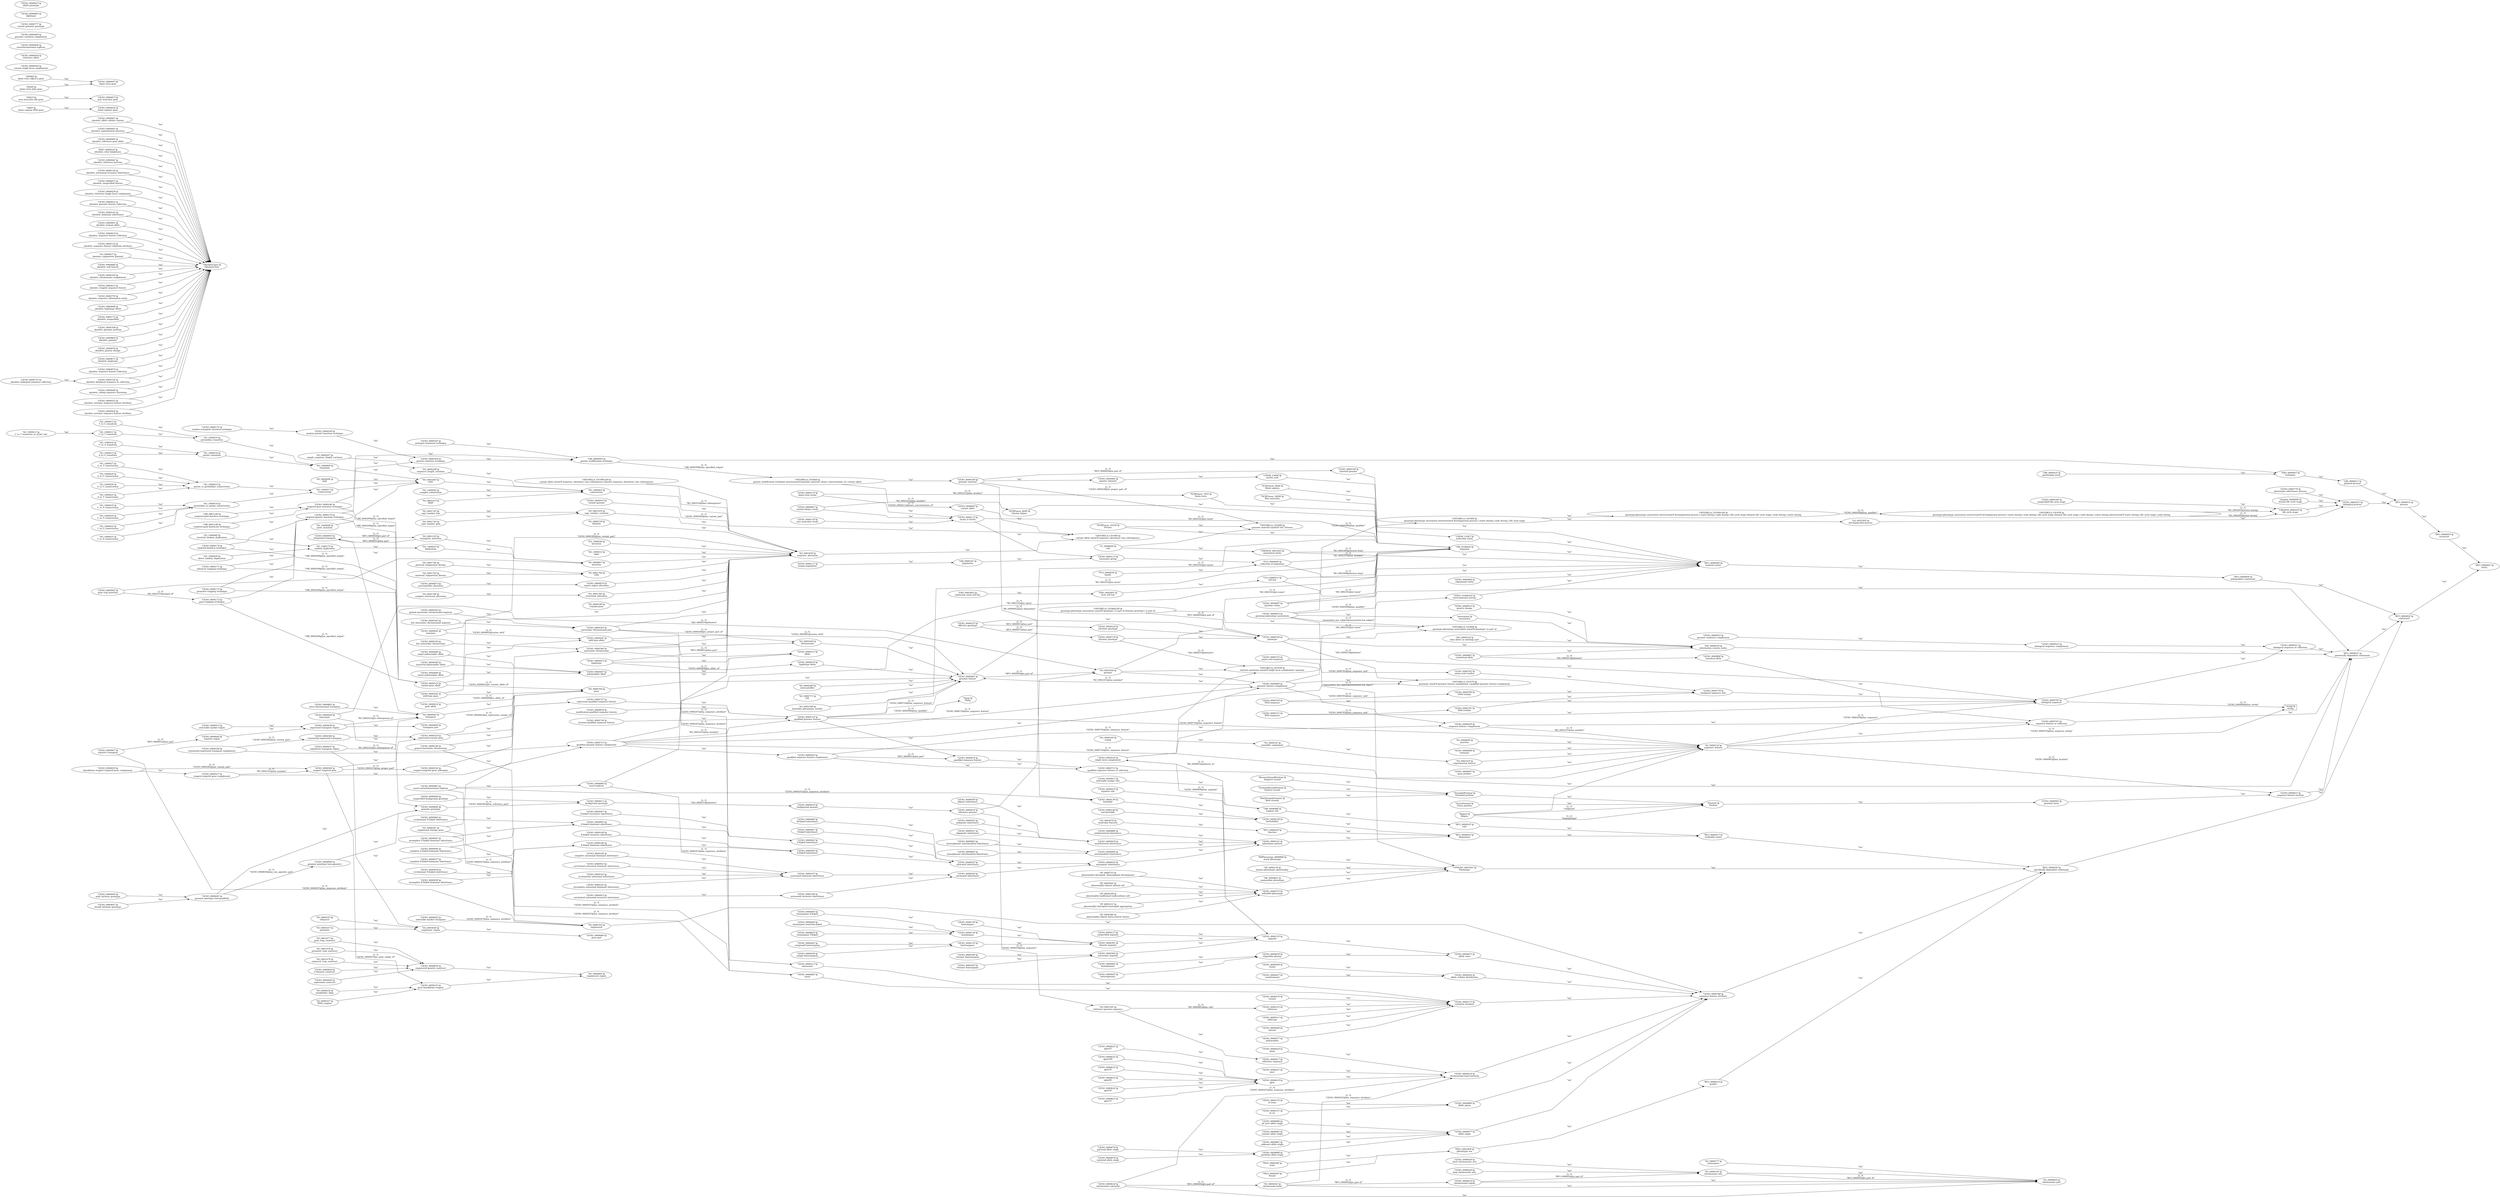 digraph G {
  splines=polyline;
  rankdir=LR;
  "SO_0001059" [ label="\"SO_0001059\"@
sequence_alteration" shape="ellipse" ];
  "OBI_0001148" [ label="\"OBI_0001148\"@
targeted gene knock-out technique" shape="ellipse" ];
  "OBI_0001149" [ label="\"OBI_0001149\"@
targeted gene knock-in technique" shape="ellipse" ];
  "GENO_0000901" [ label="\"GENO_0000901\"@
obsolete_allele cellular context" shape="ellipse" ];
  "GENO_0000902" [ label="\"GENO_0000902\"@
genomic locus" shape="ellipse" ];
  "GENO_0000904" [ label="\"GENO_0000904\"@
organismal entity" shape="ellipse" ];
  "NCBITaxon_8090" [ label="\"NCBITaxon_8090\"@
Oryzias latipes" shape="ellipse" ];
  "SO_0000199" [ label="\"SO_0000199\"@
translocation" shape="ellipse" ];
  "OBI_0000181" [ label="\"OBI_0000181\"@
population" shape="ellipse" ];
  "ZP_0000386" [ label="\"ZP_0000386\"@
abnormal(ly) absent dorso-rostral cluster" shape="ellipse" ];
  "OBI_0000086" [ label="\"OBI_0000086\"@
reagent role" shape="ellipse" ];
  "SO_0001026" [ label="\"SO_0001026\"@
genome" shape="ellipse" ];
  "IAO_0000102" [ label="\"IAO_0000102\"@
data about an ontology part" shape="ellipse" ];
  "OBI_0000011" [ label="\"OBI_0000011\"@
planned process" shape="ellipse" ];
  "GENO_0000091" [ label="\"GENO_0000091\"@
obsolete_experimental insertion" shape="ellipse" ];
  "GENO_0000093" [ label="\"GENO_0000093\"@
integrated transgene" shape="ellipse" ];
  "UBERON_0000105" [ label="\"UBERON_0000105\"@
life cycle stage" shape="ellipse" ];
  "GENO_0000092" [ label="\"GENO_0000092\"@
gene trap insertion" shape="ellipse" ];
  "BFO_0000040" [ label="\"BFO_0000040\"@
material entity" shape="ellipse" ];
  "IAO_0000030" [ label="\"IAO_0000030\"@
information content entity" shape="ellipse" ];
  "ERO_0002003" [ label="\"ERO_0002003\"@
stem cell line" shape="ellipse" ];
  "ERO_0002002" [ label="\"ERO_0002002\"@
embryonic stem cell line" shape="ellipse" ];
  "GENO_0000060" [ label="\"GENO_0000060\"@
obsolete_reference gene allele" shape="ellipse" ];
  "SO_0001218" [ label="\"SO_0001218\"@
transgenic_insertion" shape="ellipse" ];
  "ForwardStrandPosition" [ label="\"ForwardStrandPosition\"@
Positive strand" shape="ellipse" ];
  "UBERON_0001062" [ label="\"UBERON_0001062\"@
anatomical entity" shape="ellipse" ];
  "SO_0000248" [ label="\"SO_0000248\"@
sequence_length_variation" shape="ellipse" ];
  "SO_0000110" [ label="\"SO_0000110\"@
sequence_feature" shape="ellipse" ];
  "GENO_0000170" [ label="\"GENO_0000170\"@
targeted genetic insertion technique" shape="ellipse" ];
  "GENO_0000172" [ label="\"GENO_0000172\"@
gene trapping technique" shape="ellipse" ];
  "BothStrandsPosition" [ label="\"BothStrandsPosition\"@
Both strands" shape="ellipse" ];
  "GENO_0000171" [ label="\"GENO_0000171\"@
enhancer trapping technique" shape="ellipse" ];
  "GENO_0000174" [ label="\"GENO_0000174\"@
targeted knock-in technique" shape="ellipse" ];
  "GENO_0000173" [ label="\"GENO_0000173\"@
promoter trapping technique" shape="ellipse" ];
  "PATO_0000016" [ label="\"PATO_0000016\"@
obsolete_color brightness" shape="ellipse" ];
  "PATO_0000383" [ label="\"PATO_0000383\"@
female" shape="ellipse" ];
  "PATO_0000384" [ label="\"PATO_0000384\"@
male" shape="ellipse" ];
  "GENO_0000054" [ label="\"GENO_0000054\"@
homo sapiens gene" shape="ellipse" ];
  "GENO_0000175" [ label="\"GENO_0000175\"@
random transgene insertion technique" shape="ellipse" ];
  "GENO_0000057" [ label="\"GENO_0000057\"@
mus musculus gene" shape="ellipse" ];
  "UPHENO_0001001" [ label="\"UPHENO_0001001\"@
Phenotype" shape="ellipse" ];
  "SO_0000341" [ label="\"SO_0000341\"@
chromosome band" shape="ellipse" ];
  "SO_0000340" [ label="\"SO_0000340\"@
chromosome" shape="ellipse" ];
  "GENO_0000160" [ label="\"GENO_0000160\"@
unspecified life cycle stage" shape="ellipse" ];
  "GENO_0000042" [ label="\"GENO_0000042\"@
obsolete_reference junction" shape="ellipse" ];
  "GENO_0000165" [ label="\"GENO_0000165\"@
mutagen treatment technique" shape="ellipse" ];
  "GENO_0000164" [ label="\"GENO_0000164\"@
genetic insertion technique" shape="ellipse" ];
  "GENO_0000166" [ label="\"GENO_0000166\"@
targeted gene mutation technique" shape="ellipse" ];
  "SO_0000105" [ label="\"SO_0000105\"@
chromosome arm" shape="ellipse" ];
  "GENO_0000169" [ label="\"GENO_0000169\"@
random genetic insertion technique" shape="ellipse" ];
  "GENO_0000047" [ label="\"GENO_0000047\"@
danio rerio gene" shape="ellipse" ];
  "SO_0000694" [ label="\"SO_0000694\"@
SNP" shape="ellipse" ];
  "SO_0001784" [ label="\"SO_0001784\"@
complex_structural_alteration" shape="ellipse" ];
  "SO_0001785" [ label="\"SO_0001785\"@
structural_alteration" shape="ellipse" ];
  "GENO_0000150" [ label="\"GENO_0000150\"@
obsolete_autosomal recessive inheritance" shape="ellipse" ];
  "GENO_0000392" [ label="\"GENO_0000392\"@
aneusomic zygosity" shape="ellipse" ];
  "GENO_0000391" [ label="\"GENO_0000391\"@
disomic zygosity" shape="ellipse" ];
  "GENO_0000152" [ label="\"GENO_0000152\"@
reference" shape="ellipse" ];
  "GENO_0000394" [ label="\"GENO_0000394\"@
trisomic heterozygous" shape="ellipse" ];
  "GENO_0000030" [ label="\"GENO_0000030\"@
variant single locus complement" shape="ellipse" ];
  "GENO_0000393" [ label="\"GENO_0000393\"@
trisomic homozygous" shape="ellipse" ];
  "CL_0000000" [ label="\"CL_0000000\"@
cell" shape="ellipse" ];
  "GENO_0000033" [ label="\"GENO_0000033\"@
variant genome" shape="ellipse" ];
  "SO_0000337" [ label="\"SO_0000337\"@
RNAi_reagent" shape="ellipse" ];
  "SO_0000699" [ label="\"SO_0000699\"@
junction" shape="ellipse" ];
  "GENO_0000037" [ label="\"GENO_0000037\"@
obsolete_unspecified feature" shape="ellipse" ];
  "SO_0000577" [ label="\"SO_0000577\"@
centromere" shape="ellipse" ];
  "GENO_0000036" [ label="\"GENO_0000036\"@
reference allele" shape="ellipse" ];
  "SO_1000017" [ label="\"SO_1000017\"@
transversion" shape="ellipse" ];
  "SO_0000165" [ label="\"SO_0000165\"@
enhancer" shape="ellipse" ];
  "SO_1000016" [ label="\"SO_1000016\"@
G_to_A_transition" shape="ellipse" ];
  "SO_1000019" [ label="\"SO_1000019\"@
C_to_A_transversion" shape="ellipse" ];
  "SO_1000018" [ label="\"SO_1000018\"@
pyrimidine_to_purine_transversion" shape="ellipse" ];
  "SO_1000013" [ label="\"SO_1000013\"@
T_to_C_transition" shape="ellipse" ];
  "SO_0001019" [ label="\"SO_0001019\"@
copy_number_variation" shape="ellipse" ];
  "SO_1000012" [ label="\"SO_1000012\"@
C_to_T_transition_at_pCpG_site" shape="ellipse" ];
  "GENO_0000141" [ label="\"GENO_0000141\"@
inheritance pattern" shape="ellipse" ];
  "SO_0000281" [ label="\"SO_0000281\"@
engineered_foreign_gene" shape="ellipse" ];
  "SO_1000015" [ label="\"SO_1000015\"@
A_to_G_transition" shape="ellipse" ];
  "GENO_0000140" [ label="\"GENO_0000140\"@
non-heritable" shape="ellipse" ];
  "SO_1000014" [ label="\"SO_1000014\"@
purine_transition" shape="ellipse" ];
  "HP_0000118" [ label="\"HP_0000118\"@
human phenotypic abnormality" shape="ellipse" ];
  "GENO_0000029" [ label="\"GENO_0000029\"@
obsolete_reference single locus complement" shape="ellipse" ];
  "GENO_0000022" [ label="\"GENO_0000022\"@
obsolete_genomic feature collection" shape="ellipse" ];
  "GENO_0000143" [ label="\"GENO_0000143\"@
co-dominant autosomal inheritance" shape="ellipse" ];
  "GENO_0000142" [ label="\"GENO_0000142\"@
obsolete_dominant inheritance" shape="ellipse" ];
  "ZP_0000755" [ label="\"ZP_0000755\"@
abnormal(ly) disrupted  diencephalon development" shape="ellipse" ];
  "GENO_0000145" [ label="\"GENO_0000145\"@
incomplete autosomal dominant inheritance" shape="ellipse" ];
  "SO_1000011" [ label="\"SO_1000011\"@
C_to_T_transition" shape="ellipse" ];
  "GENO_0000144" [ label="\"GENO_0000144\"@
complete autosomal dominant inheritance" shape="ellipse" ];
  "SO_1000010" [ label="\"SO_1000010\"@
pyrimidine_transition" shape="ellipse" ];
  "GENO_0000147" [ label="\"GENO_0000147\"@
autosomal dominant inheritance" shape="ellipse" ];
  "GENO_0000146" [ label="\"GENO_0000146\"@
X-linked dominant inheritance" shape="ellipse" ];
  "GENO_0000149" [ label="\"GENO_0000149\"@
X-linked recessive inheritance" shape="ellipse" ];
  "SO_0000289" [ label="\"SO_0000289\"@
microsatellite" shape="ellipse" ];
  "GENO_0000148" [ label="\"GENO_0000148\"@
autosomal recessive inheritance" shape="ellipse" ];
  "SO_0000167" [ label="\"SO_0000167\"@
promoter" shape="ellipse" ];
  "SO_0001013" [ label="\"SO_0001013\"@
MNP" shape="ellipse" ];
  "SO_0000034" [ label="\"SO_0000034\"@
morpholino_oligo" shape="ellipse" ];
  "SO_1000027" [ label="\"SO_1000027\"@
G_to_T_transversion" shape="ellipse" ];
  "GENO_0000491" [ label="\"GENO_0000491\"@
obsolete_mutant allele" shape="ellipse" ];
  "SO_1000024" [ label="\"SO_1000024\"@
A_to_C_transversion" shape="ellipse" ];
  "SO_1000023" [ label="\"SO_1000023\"@
purine_to_pyrimidine_transversion" shape="ellipse" ];
  "SO_1000026" [ label="\"SO_1000026\"@
G_to_C_transversion" shape="ellipse" ];
  "GENO_0000492" [ label="\"GENO_0000492\"@
mutation" shape="ellipse" ];
  "SO_1000025" [ label="\"SO_1000025\"@
A_to_T_transversion" shape="ellipse" ];
  "399483" [ label="\"399483\"@
danio rerio cdkn1ca gene" shape="ellipse" ];
  "GENO_0000019" [ label="\"GENO_0000019\"@
obsolete_sequence feature collection" shape="ellipse" ];
  "GENO_0000139" [ label="\"GENO_0000139\"@
heritable" shape="ellipse" ];
  "GENO_0000132" [ label="\"GENO_0000132\"@
in trans" shape="ellipse" ];
  "GENO_0000495" [ label="\"GENO_0000495\"@
expression construct" shape="ellipse" ];
  "SO_1000020" [ label="\"SO_1000020\"@
C_to_G_transversion" shape="ellipse" ];
  "GENO_0000010" [ label="\"GENO_0000010\"@
background genome" shape="ellipse" ];
  "GENO_0000131" [ label="\"GENO_0000131\"@
in cis" shape="ellipse" ];
  "GENO_0000494" [ label="\"GENO_0000494\"@
extrachromosomal replicon" shape="ellipse" ];
  "GENO_0000134" [ label="\"GENO_0000134\"@
hemizygous" shape="ellipse" ];
  "GENO_0000497" [ label="\"GENO_0000497\"@
polymorphic allele" shape="ellipse" ];
  "SO_1000022" [ label="\"SO_1000022\"@
T_to_G_transversion" shape="ellipse" ];
  "GENO_0000133" [ label="\"GENO_0000133\"@
zygosity" shape="ellipse" ];
  "SO_1000021" [ label="\"SO_1000021\"@
T_to_A_transversion" shape="ellipse" ];
  "GENO_0000136" [ label="\"GENO_0000136\"@
homozygous" shape="ellipse" ];
  "GENO_0000499" [ label="\"GENO_0000499\"@
minor polymorphic allele" shape="ellipse" ];
  "SO_0000159" [ label="\"SO_0000159\"@
deletion" shape="ellipse" ];
  "SO_0001483" [ label="\"SO_0001483\"@
SNV" shape="ellipse" ];
  "GENO_0000014" [ label="\"GENO_0000014\"@
gene allele" shape="ellipse" ];
  "GENO_0000135" [ label="\"GENO_0000135\"@
heterozygous" shape="ellipse" ];
  "GENO_0000498" [ label="\"GENO_0000498\"@
major polymorphic allele" shape="ellipse" ];
  "GENO_0000017" [ label="\"GENO_0000017\"@
reference sequence" shape="ellipse" ];
  "GENO_0000138" [ label="\"GENO_0000138\"@
heritabililty" shape="ellipse" ];
  "GENO_0000137" [ label="\"GENO_0000137\"@
unspecified zygosity" shape="ellipse" ];
  "SO_0000143" [ label="\"SO_0000143\"@
assembly_component" shape="ellipse" ];
  "SO_0001477" [ label="\"SO_0001477\"@
gene_trap_construct" shape="ellipse" ];
  "SO_0001478" [ label="\"SO_0001478\"@
promoter_trap_construct" shape="ellipse" ];
  "SO_0001479" [ label="\"SO_0001479\"@
enhancer_trap_construct" shape="ellipse" ];
  "GENO_0000480" [ label="\"GENO_0000480\"@
mutant" shape="ellipse" ];
  "SO_0005836" [ label="\"SO_0005836\"@
regulatory_region" shape="ellipse" ];
  "GENO_0000482" [ label="\"GENO_0000482\"@
genetic material" shape="ellipse" ];
  "GENO_0000481" [ label="\"GENO_0000481\"@
genomic feature" shape="ellipse" ];
  "OBI_0000435" [ label="\"OBI_0000435\"@
genotyping assay" shape="ellipse" ];
  "GENO_0000009" [ label="\"GENO_0000009\"@
genomic variation complement" shape="ellipse" ];
  "GENO_0000000" [ label="\"GENO_0000000\"@
genomic genotype (sex-agnostic)" shape="ellipse" ];
  "GENO_0000002" [ label="\"GENO_0000002\"@
variant allele" shape="ellipse" ];
  "StrandedPosition" [ label="\"StrandedPosition\"@
Stranded position" shape="ellipse" ];
  "SO_0000149" [ label="\"SO_0000149\"@
contig" shape="ellipse" ];
  "GENO_0000125" [ label="\"GENO_0000125\"@
obsolete_sequence feature collection attribute" shape="ellipse" ];
  "SO_1000005" [ label="\"SO_1000005\"@
complex_substitution" shape="ellipse" ];
  "SO_1000008" [ label="\"SO_1000008\"@
point_mutation" shape="ellipse" ];
  "SO_1000002" [ label="\"SO_1000002\"@
substitution" shape="ellipse" ];
  "SO_1000009" [ label="\"SO_1000009\"@
transition" shape="ellipse" ];
  "GENO_0000118" [ label="\"GENO_0000118\"@
mus musculus strain" shape="ellipse" ];
  "GENO_0000119" [ label="\"GENO_0000119\"@
danio rerio strain" shape="ellipse" ];
  "GENO_0000351" [ label="\"GENO_0000351\"@
biological process" shape="ellipse" ];
  "GENO_0000112" [ label="\"GENO_0000112\"@
strain or breed" shape="ellipse" ];
  "GENO_0000111" [ label="\"GENO_0000111\"@
human population" shape="ellipse" ];
  "GENO_0000477" [ label="\"GENO_0000477\"@
polymorphic" shape="ellipse" ];
  "GENO_0000113" [ label="\"GENO_0000113\"@
taxonomic group" shape="ellipse" ];
  "GENO_0000476" [ label="\"GENO_0000476\"@
variant" shape="ellipse" ];
  "association" [ label="\"association\"@
association" shape="ellipse" ];
  "GENO_0000460" [ label="\"GENO_0000460\"@
transgene part" shape="ellipse" ];
  "GENO_0000106" [ label="\"GENO_0000106\"@
genomic material" shape="ellipse" ];
  "GENO_0000108" [ label="\"GENO_0000108\"@
material genome" shape="ellipse" ];
  "SO_1000173" [ label="\"SO_1000173\"@
tandem_duplication" shape="ellipse" ];
  "GENO_0000343" [ label="\"GENO_0000343\"@
aneusomic chromosomal part" shape="ellipse" ];
  "GENO_0000345" [ label="\"GENO_0000345\"@
lost aneusomic chromosomal segment" shape="ellipse" ];
  "GENO_0000344" [ label="\"GENO_0000344\"@
gained aneusomic chromosomal segment" shape="ellipse" ];
  "GENO_0000346" [ label="\"GENO_0000346\"@
aneusomic chromosome" shape="ellipse" ];
  "GENO_0000338" [ label="\"GENO_0000338\"@
gained aneusomic chromosome" shape="ellipse" ];
  "GENO_0000458" [ label="\"GENO_0000458\"@
simple heterozygous" shape="ellipse" ];
  "GENO_0000339" [ label="\"GENO_0000339\"@
lost aneusomic chromosome" shape="ellipse" ];
  "SO_0000637" [ label="\"SO_0000637\"@
obsolete_engineered_plasmid" shape="ellipse" ];
  "CHEBI_23367" [ label="\"CHEBI_23367\"@
molecular entity" shape="ellipse" ];
  "GENO_0000575" [ label="\"GENO_0000575\"@
zebrafish phenotype" shape="ellipse" ];
  "CLO_0000031" [ label="\"CLO_0000031\"@
cell line" shape="ellipse" ];
  "SO_1000039" [ label="\"SO_1000039\"@
direct_tandem_duplication" shape="ellipse" ];
  "NCBITaxon_9606" [ label="\"NCBITaxon_9606\"@
Homo sapiens" shape="ellipse" ];
  "SO_1000035" [ label="\"SO_1000035\"@
duplication" shape="ellipse" ];
  "GENO_0000680" [ label="\"GENO_0000680\"@
obsolete_null feature" shape="ellipse" ];
  "SO_1000036" [ label="\"SO_1000036\"@
inversion" shape="ellipse" ];
  "NCBITaxon_10239" [ label="\"NCBITaxon_10239\"@
Viruses" shape="ellipse" ];
  "ExactPosition" [ label="\"ExactPosition\"@
Exact position" shape="ellipse" ];
  "GENO_0000681" [ label="\"GENO_0000681\"@
novel extrachromosomal replicon" shape="ellipse" ];
  "GENO_0000684" [ label="\"GENO_0000684\"@
novel replicon" shape="ellipse" ];
  "SO_1000032" [ label="\"SO_1000032\"@
indel" shape="ellipse" ];
  "GENO_0000685" [ label="\"GENO_0000685\"@
novel" shape="ellipse" ];
  "GENO_0000688" [ label="\"GENO_0000688\"@
terminus" shape="ellipse" ];
  "GENO_0000324" [ label="\"GENO_0000324\"@
obsolete_chromosome complement" shape="ellipse" ];
  "ENVO_01000254" [ label="\"ENVO_01000254\"@
environmental system" shape="ellipse" ];
  "ReverseStrandPosition" [ label="\"ReverseStrandPosition\"@
Negative strand" shape="ellipse" ];
  "SO_1000040" [ label="\"SO_1000040\"@
inverted_tandem_duplication" shape="ellipse" ];
  "SO_0001410" [ label="\"SO_0001410\"@
experimental_feature" shape="ellipse" ];
  "Region" [ label="\"Region\"@
Region" shape="ellipse" ];
  "Thing" [ label="\"Thing\"@
Thing" shape="ellipse" ];
  "GO_0003674" [ label="\"GO_0003674\"@
molecular function" shape="ellipse" ];
  "PATO_0001894" [ label="\"PATO_0001894\"@
phenotypic sex" shape="ellipse" ];
  "GENO_0000667" [ label="\"GENO_0000667\"@
reporter transgene" shape="ellipse" ];
  "GENO_0000788" [ label="\"GENO_0000788\"@
sequence feature attribute" shape="ellipse" ];
  "GENO_0000660" [ label="\"GENO_0000660\"@
genomic feature complement" shape="ellipse" ];
  "GENO_0000781" [ label="\"GENO_0000781\"@
RNA residue" shape="ellipse" ];
  "SO_0000207" [ label="\"SO_0000207\"@
simple_sequence_length_variation" shape="ellipse" ];
  "GENO_0000780" [ label="\"GENO_0000780\"@
DNA residue" shape="ellipse" ];
  "GENO_0000782" [ label="\"GENO_0000782\"@
amino acid residue" shape="ellipse" ];
  "GENO_0000666" [ label="\"GENO_0000666\"@
gene part" shape="ellipse" ];
  "PCO_0000000" [ label="\"PCO_0000000\"@
collection of organisms" shape="ellipse" ];
  "GENO_0000415" [ label="\"GENO_0000415\"@
obsolete_reagent sequence feature" shape="ellipse" ];
  "GENO_0000536" [ label="\"GENO_0000536\"@
genotype" shape="ellipse" ];
  "GENO_0000778" [ label="\"GENO_0000778\"@
obsolete_sequence information entity" shape="ellipse" ];
  "GENO_0000899" [ label="\"GENO_0000899\"@
genomic genotype" shape="ellipse" ];
  "GENO_0000777" [ label="\"GENO_0000777\"@
variant genomic genotype" shape="ellipse" ];
  "GENO_0000898" [ label="\"GENO_0000898\"@
obsolete_haplotype block" shape="ellipse" ];
  "GENO_0000659" [ label="\"GENO_0000659\"@
sequence feature complement" shape="ellipse" ];
  "GENO_0000779" [ label="\"GENO_0000779\"@
biological sequence unit" shape="ellipse" ];
  "GENO_0000770" [ label="\"GENO_0000770\"@
phenotypic inheritance process" shape="ellipse" ];
  "GENO_0000891" [ label="\"GENO_0000891\"@
contextual allele" shape="ellipse" ];
  "GENO_0000890" [ label="\"GENO_0000890\"@
canonical allele" shape="ellipse" ];
  "GENO_0000772" [ label="\"GENO_0000772\"@
obsolete_unspecified" shape="ellipse" ];
  "GENO_0000893" [ label="\"GENO_0000893\"@
homoplasmic mitochondrial inheritance" shape="ellipse" ];
  "GENO_0000892" [ label="\"GENO_0000892\"@
heteroplasmic mitochondrial inheritance" shape="ellipse" ];
  "GENO_0000773" [ label="\"GENO_0000773\"@
variation attribute" shape="ellipse" ];
  "GENO_0000534" [ label="\"GENO_0000534\"@
reagent-targeted gene subregion" shape="ellipse" ];
  "GENO_0000897" [ label="\"GENO_0000897\"@
genomic entity" shape="ellipse" ];
  "GENO_0000533" [ label="\"GENO_0000533\"@
gene knockdown reagent" shape="ellipse" ];
  "GENO_0000525" [ label="\"GENO_0000525\"@
effective genotype" shape="ellipse" ];
  "GENO_0000646" [ label="\"GENO_0000646\"@
male intrinsic genotype" shape="ellipse" ];
  "GENO_0000888" [ label="\"GENO_0000888\"@
germline allele origin" shape="ellipse" ];
  "GENO_0000524" [ label="\"GENO_0000524\"@
extrinsic genotype" shape="ellipse" ];
  "GENO_0000645" [ label="\"GENO_0000645\"@
genomic genotype (sex-qualified)" shape="ellipse" ];
  "GENO_0000887" [ label="\"GENO_0000887\"@
oryzias latipes strain" shape="ellipse" ];
  "GENO_0000527" [ label="\"GENO_0000527\"@
reagent-targeted gene complement" shape="ellipse" ];
  "CHEBI_33696" [ label="\"CHEBI_33696\"@
nucleic acid" shape="ellipse" ];
  "GENO_0000647" [ label="\"GENO_0000647\"@
female intrinsic genotype" shape="ellipse" ];
  "GENO_0000768" [ label="\"GENO_0000768\"@
obsolete_genomic position" shape="ellipse" ];
  "GENO_0000889" [ label="\"GENO_0000889\"@
undetermined inheritance" shape="ellipse" ];
  "GENO_0000529" [ label="\"GENO_0000529\"@
expression-variant gene" shape="ellipse" ];
  "GENO_0000528" [ label="\"GENO_0000528\"@
transiently-expressed transgene complement" shape="ellipse" ];
  "GENO_0000649" [ label="\"GENO_0000649\"@
unspecified background genotype" shape="ellipse" ];
  "GENO_0000880" [ label="\"GENO_0000880\"@
de novo allele origin" shape="ellipse" ];
  "GENO_0000640" [ label="\"GENO_0000640\"@
reporter region" shape="ellipse" ];
  "GENO_0000882" [ label="\"GENO_0000882\"@
somatic allele origin" shape="ellipse" ];
  "SO_0000667" [ label="\"SO_0000667\"@
insertion" shape="ellipse" ];
  "GENO_0000881" [ label="\"GENO_0000881\"@
unknown allele origin" shape="ellipse" ];
  "GENO_0000642" [ label="\"GENO_0000642\"@
selectable marker transgene" shape="ellipse" ];
  "GENO_0000883" [ label="\"GENO_0000883\"@
obsolete_gametic" shape="ellipse" ];
  "GENO_0000402" [ label="\"GENO_0000402\"@
compound heterozygous" shape="ellipse" ];
  "GENO_0000644" [ label="\"GENO_0000644\"@
karyotype" shape="ellipse" ];
  "GENO_0000886" [ label="\"GENO_0000886\"@
allelic phase" shape="ellipse" ];
  "GENO_0000885" [ label="\"GENO_0000885\"@
diplotype" shape="ellipse" ];
  "SO_0000783" [ label="\"SO_0000783\"@
engineered" shape="ellipse" ];
  "SO_0000771" [ label="\"SO_0000771\"@
QTL" shape="ellipse" ];
  "SO_0001500" [ label="\"SO_0001500\"@
heritable_phenotypic_marker" shape="ellipse" ];
  "SO_0001742" [ label="\"SO_0001742\"@
copy_number_gain" shape="ellipse" ];
  "SO_0001743" [ label="\"SO_0001743\"@
copy_number_loss" shape="ellipse" ];
  "SO_0001744" [ label="\"SO_0001744\"@
UPD" shape="ellipse" ];
  "OBI_0600043" [ label="\"OBI_0600043\"@
genetic modification technique" shape="ellipse" ];
  "SO_0001745" [ label="\"SO_0001745\"@
maternal_uniparental_disomy" shape="ellipse" ];
  "SO_0001746" [ label="\"SO_0001746\"@
paternal_uniparental_disomy" shape="ellipse" ];
  "SO_0001505" [ label="\"SO_0001505\"@
reference genome sequence" shape="ellipse" ];
  "ObsoleteClass" [ label="\"ObsoleteClass\"@
ObsoleteClass" shape="ellipse" ];
  "GENO_0000877" [ label="\"GENO_0000877\"@
allele origin" shape="ellipse" ];
  "GENO_0000513" [ label="\"GENO_0000513\"@
aneusomic" shape="ellipse" ];
  "GENO_0000876" [ label="\"GENO_0000876\"@
obsolete_genetic dosage" shape="ellipse" ];
  "GENO_0000516" [ label="\"GENO_0000516\"@
single locus complement" shape="ellipse" ];
  "GENO_0000637" [ label="\"GENO_0000637\"@
regulatory transgene region" shape="ellipse" ];
  "GENO_0000879" [ label="\"GENO_0000879\"@
paternal allele origin" shape="ellipse" ];
  "GENO_0000515" [ label="\"GENO_0000515\"@
variant gene allele" shape="ellipse" ];
  "GENO_0000878" [ label="\"GENO_0000878\"@
maternal allele origin" shape="ellipse" ];
  "30269" [ label="\"30269\"@
danio rerio shha gene" shape="ellipse" ];
  "GENO_0000638" [ label="\"GENO_0000638\"@
expressed transgene region" shape="ellipse" ];
  "OBI_0100026" [ label="\"OBI_0100026\"@
organism" shape="ellipse" ];
  "GENO_0000871" [ label="\"GENO_0000871\"@
obsolete_haplotype" shape="ellipse" ];
  "GENO_0000870" [ label="\"GENO_0000870\"@
obsolete_sequence feature collection" shape="ellipse" ];
  "GENO_0000873" [ label="\"GENO_0000873\"@
microsatellite alteration" shape="ellipse" ];
  "6469" [ label="\"6469\"@
homo sapiens SHH gene" shape="ellipse" ];
  "GENO_0000872" [ label="\"GENO_0000872\"@
genomic sequence complement" shape="ellipse" ];
  "GENO_0000512" [ label="\"GENO_0000512\"@
allele" shape="ellipse" ];
  "GENO_0000633" [ label="\"GENO_0000633\"@
gpos33" shape="ellipse" ];
  "GENO_0000875" [ label="\"GENO_0000875\"@
allelic state" shape="ellipse" ];
  "GENO_0000511" [ label="\"GENO_0000511\"@
wild-type" shape="ellipse" ];
  "GENO_0000632" [ label="\"GENO_0000632\"@
gpos66" shape="ellipse" ];
  "GENO_0000874" [ label="\"GENO_0000874\"@
repeat region alteration" shape="ellipse" ];
  "Position" [ label="\"Position\"@
Position" shape="ellipse" ];
  "BFO_0000003" [ label="\"BFO_0000003\"@
occurrent" shape="ellipse" ];
  "BFO_0000004" [ label="\"BFO_0000004\"@
independent continuant" shape="ellipse" ];
  "GENO_0000624" [ label="\"GENO_0000624\"@
gpos50" shape="ellipse" ];
  "GENO_0000502" [ label="\"GENO_0000502\"@
wild-type gene" shape="ellipse" ];
  "GENO_0000623" [ label="\"GENO_0000623\"@
gpos75" shape="ellipse" ];
  "GENO_0000504" [ label="\"GENO_0000504\"@
reagent targeted gene" shape="ellipse" ];
  "GENO_0000625" [ label="\"GENO_0000625\"@
gpos25" shape="ellipse" ];
  "GENO_0000628" [ label="\"GENO_0000628\"@
short chromosome arm" shape="ellipse" ];
  "GENO_0000506" [ label="\"GENO_0000506\"@
transiently-expressed transgene" shape="ellipse" ];
  "SO_0000804" [ label="\"SO_0000804\"@
engineered_region" shape="ellipse" ];
  "GENO_0000629" [ label="\"GENO_0000629\"@
long chromosome arm" shape="ellipse" ];
  "GENO_0000620" [ label="\"GENO_0000620\"@
gneg" shape="ellipse" ];
  "GENO_0000861" [ label="\"GENO_0000861\"@
extra-chromosomal transgene" shape="ellipse" ];
  "GENO_0000501" [ label="\"GENO_0000501\"@
wild-type allele" shape="ellipse" ];
  "GENO_0000622" [ label="\"GENO_0000622\"@
gpos100" shape="ellipse" ];
  "GENO_0000500" [ label="\"GENO_0000500\"@
ancestral polymorphic allele" shape="ellipse" ];
  "GENO_0000621" [ label="\"GENO_0000621\"@
gvar" shape="ellipse" ];
  "NCBITaxon_7955" [ label="\"NCBITaxon_7955\"@
Danio rerio" shape="ellipse" ];
  "GO_0032502" [ label="\"GO_0032502\"@
developmental process" shape="ellipse" ];
  "GENO_0000736" [ label="\"GENO_0000736\"@
location-qualified sequence feature" shape="ellipse" ];
  "GENO_0000614" [ label="\"GENO_0000614\"@
chromosomal region" shape="ellipse" ];
  "GENO_0000856" [ label="\"GENO_0000856\"@
engineered genetic construct" shape="ellipse" ];
  "BFO_0000001" [ label="\"BFO_0000001\"@
entity" shape="ellipse" ];
  "BFO_0000002" [ label="\"BFO_0000002\"@
continuant" shape="ellipse" ];
  "GENO_0000616" [ label="\"GENO_0000616\"@
chromosome sub-band" shape="ellipse" ];
  "GENO_0000737" [ label="\"GENO_0000737\"@
expression-qualified sequence feature" shape="ellipse" ];
  "GENO_0000619" [ label="\"GENO_0000619\"@
gpos" shape="ellipse" ];
  "GENO_0000618" [ label="\"GENO_0000618\"@
chromosomal band intensity" shape="ellipse" ];
  "NCBITaxon_10090" [ label="\"NCBITaxon_10090\"@
Mus musculus" shape="ellipse" ];
  "GENO_0000850" [ label="\"GENO_0000850\"@
P-element construct" shape="ellipse" ];
  "GENO_0000611" [ label="\"GENO_0000611\"@
background genotype" shape="ellipse" ];
  "GENO_0000719" [ label="\"GENO_0000719\"@
intrinsic genotype" shape="ellipse" ];
  "MP_0000001" [ label="\"MP_0000001\"@
mammalian phenotype" shape="ellipse" ];
  "GENO_0000602" [ label="\"GENO_0000602\"@
homoplasmic" shape="ellipse" ];
  "BFO_0000031" [ label="\"BFO_0000031\"@
generically dependent continuant" shape="ellipse" ];
  "GENO_0000722" [ label="\"GENO_0000722\"@
amino acid sequence" shape="ellipse" ];
  "GENO_0000604" [ label="\"GENO_0000604\"@
hemizygous X-linked" shape="ellipse" ];
  "GENO_0000725" [ label="\"GENO_0000725\"@
obsolete_biological sequence collection" shape="ellipse" ];
  "GENO_0000603" [ label="\"GENO_0000603\"@
heteroplasmic" shape="ellipse" ];
  "GENO_0000724" [ label="\"GENO_0000724\"@
obsolete_biological sequence or collection" shape="ellipse" ];
  "BFO_0000034" [ label="\"BFO_0000034\"@
function" shape="ellipse" ];
  "GENO_0000606" [ label="\"GENO_0000606\"@
hemizygous insertion-linked" shape="ellipse" ];
  "GENO_0000848" [ label="\"GENO_0000848\"@
obsolete_coding sequence alteration" shape="ellipse" ];
  "GENO_0000605" [ label="\"GENO_0000605\"@
hemizygous Y-linked" shape="ellipse" ];
  "SO_0000902" [ label="\"SO_0000902\"@
transgene" shape="ellipse" ];
  "PCO_0000020" [ label="\"PCO_0000020\"@
family" shape="ellipse" ];
  "GENO_0000721" [ label="\"GENO_0000721\"@
RNA sequence" shape="ellipse" ];
  "GENO_0000720" [ label="\"GENO_0000720\"@
DNA sequence" shape="ellipse" ];
  "BFO_0000016" [ label="\"BFO_0000016\"@
disposition" shape="ellipse" ];
  "BFO_0000017" [ label="\"BFO_0000017\"@
realizable entity" shape="ellipse" ];
  "BFO_0000015" [ label="\"BFO_0000015\"@
process" shape="ellipse" ];
  "BFO_0000019" [ label="\"BFO_0000019\"@
quality" shape="ellipse" ];
  "GENO_0000833" [ label="\"GENO_0000833\"@
genotype-phenotype association" shape="ellipse" ];
  "BFO_0000020" [ label="\"BFO_0000020\"@
specifically dependent continuant" shape="ellipse" ];
  "GENO_0000953" [ label="\"GENO_0000953\"@
sex-limited autosomal recessive inheritance" shape="ellipse" ];
  "GENO_0000714" [ label="\"GENO_0000714\"@
qualified genomic feature" shape="ellipse" ];
  "GENO_0000713" [ label="\"GENO_0000713\"@
qualified sequence feature or collection" shape="ellipse" ];
  "BFO_0000023" [ label="\"BFO_0000023\"@
role" shape="ellipse" ];
  "GENO_0000715" [ label="\"GENO_0000715\"@
qualified genomic feature complement" shape="ellipse" ];
  "GENO_0000839" [ label="\"GENO_0000839\"@
knockdown reagent targeted gene complement" shape="ellipse" ];
  "WBPhenotype_0000886" [ label="\"WBPhenotype_0000886\"@
worm phenotype" shape="ellipse" ];
  "ZP_0005692" [ label="\"ZP_0005692\"@
abnormal(ly) absent adaxial cell" shape="ellipse" ];
  "GENO_0000952" [ label="\"GENO_0000952\"@
sex-limited autosomal dominant inheritance" shape="ellipse" ];
  "20423" [ label="\"20423\"@
mus musculus shh gene" shape="ellipse" ];
  "GENO_0000818" [ label="\"GENO_0000818\"@
modification-qualified sequence feature" shape="ellipse" ];
  "GENO_0000939" [ label="\"GENO_0000939\"@
co-dominant X-linked inheritance" shape="ellipse" ];
  "GENO_0000701" [ label="\"GENO_0000701\"@
sequence feature or collection" shape="ellipse" ];
  "GENO_0000943" [ label="\"GENO_0000943\"@
Z-linked dominant inheritance" shape="ellipse" ];
  "ERO_0000007" [ label="\"ERO_0000007\"@
technique" shape="ellipse" ];
  "GENO_0000942" [ label="\"GENO_0000942\"@
Z-linked inheritance" shape="ellipse" ];
  "GENO_0000945" [ label="\"GENO_0000945\"@
incomplete Z-linked dominant inheritance" shape="ellipse" ];
  "GENO_0000702" [ label="\"GENO_0000702\"@
biological sequence" shape="ellipse" ];
  "GENO_0000823" [ label="\"GENO_0000823\"@
allelic genotype" shape="ellipse" ];
  "GENO_0000944" [ label="\"GENO_0000944\"@
complete Z-linked dominant inheritance" shape="ellipse" ];
  "GENO_0000947" [ label="\"GENO_0000947\"@
Z-linked reccessive inheritance" shape="ellipse" ];
  "GENO_0000946" [ label="\"GENO_0000946\"@
co-dominant Z-linked inheritance" shape="ellipse" ];
  "GENO_0000949" [ label="\"GENO_0000949\"@
mitochondrial inheritance" shape="ellipse" ];
  "GENO_0000948" [ label="\"GENO_0000948\"@
W-linked inheritance" shape="ellipse" ];
  "GENO_0000941" [ label="\"GENO_0000941\"@
Y-linked inheritance" shape="ellipse" ];
  "ZP_0000199" [ label="\"ZP_0000199\"@
abnormal(ly) malformed endocardium cell" shape="ellipse" ];
  "GENO_0000929" [ label="\"GENO_0000929\"@
multifactorial inheritance" shape="ellipse" ];
  "GENO_0000928" [ label="\"GENO_0000928\"@
clonal" shape="ellipse" ];
  "GENO_0000932" [ label="\"GENO_0000932\"@
polygenic inheritance" shape="ellipse" ];
  "GENO_0000931" [ label="\"GENO_0000931\"@
oligogenic inheritance" shape="ellipse" ];
  "GENO_0000934" [ label="\"GENO_0000934\"@
autosomal inheritance" shape="ellipse" ];
  "GENO_0000933" [ label="\"GENO_0000933\"@
monogenic inheritance" shape="ellipse" ];
  "GENO_0000815" [ label="\"GENO_0000815\"@
sequence feature location" shape="ellipse" ];
  "GENO_0000936" [ label="\"GENO_0000936\"@
X-linked inheritance" shape="ellipse" ];
  "GENO_0000935" [ label="\"GENO_0000935\"@
allosomal inheritance" shape="ellipse" ];
  "GENO_0000938" [ label="\"GENO_0000938\"@
incomplete X-linked dominant inheritance" shape="ellipse" ];
  "GENO_0000937" [ label="\"GENO_0000937\"@
complete X-linked dominant inheritance" shape="ellipse" ];
  "SO_0000830" [ label="\"SO_0000830\"@
chromosome part" shape="ellipse" ];
  "GENO_0000930" [ label="\"GENO_0000930\"@
digenic inheritance" shape="ellipse" ];
  "GENO_0000918" [ label="\"GENO_0000918\"@
organellar plasmy" shape="ellipse" ];
  "GENO_0000919" [ label="\"GENO_0000919\"@
qualified sequence feature" shape="ellipse" ];
  "GENO_0000921" [ label="\"GENO_0000921\"@
biological sequence or collection" shape="ellipse" ];
  "GENO_0000920" [ label="\"GENO_0000920\"@
qualified sequence feature complement" shape="ellipse" ];
  "GENO_0000923" [ label="\"GENO_0000923\"@
genetic dosage" shape="ellipse" ];
  "GENO_0000922" [ label="\"GENO_0000922\"@
biological sequence complement" shape="ellipse" ];
  "GENO_0000925" [ label="\"GENO_0000925\"@
obsolete_extrinsic sequence feature attribute" shape="ellipse" ];
  "GENO_0000924" [ label="\"GENO_0000924\"@
obsolete_intrinsic sequence feature attribute" shape="ellipse" ];
  "GENO_0000927" [ label="\"GENO_0000927\"@
constitutional" shape="ellipse" ];
  "SO_0000704" [ label="\"SO_0000704\"@
gene" shape="ellipse" ];
  "GENO_0000926" [ label="\"GENO_0000926\"@
allelic cellular distribution" shape="ellipse" ];
  "GENO_0000907" [ label="\"GENO_0000907\"@
gene product" shape="ellipse" ];
  "GENO_0000910" [ label="\"GENO_0000910\"@
reporter role" shape="ellipse" ];
  "GENO_0000912" [ label="\"GENO_0000912\"@
selectable marker region" shape="ellipse" ];
  "GENO_0000911" [ label="\"GENO_0000911\"@
selectable marker role" shape="ellipse" ];
  "GENO_0000914" [ label="\"GENO_0000914\"@
reference genome" shape="ellipse" ];
  "GENO_0000916" [ label="\"GENO_0000916\"@
haplotype block" shape="ellipse" ];
  "GENO_0000915" [ label="\"GENO_0000915\"@
haplotype" shape="ellipse" ];
  "HsapDv_0000000" [ label="\"HsapDv_0000000\"@
human life cycle stage" shape="ellipse" ];
  "ZP_0005531" [ label="\"ZP_0005531\"@
abnormal(ly) disrupted neutrophil aggregation" shape="ellipse" ];
  "ONTORELA_C0189X" [ label="\"ONTORELA_C0189X\"@
genomic material unionOf cell | Viruses" shape="ellipse" ];
  "ONTORELA_C018bX" [ label="\"ONTORELA_C018bX\"@
genetic modification technique intersectionOf genomic material | bears_concretization_of | variant allele" shape="ellipse" ];
  "ONTORELA_C018dX" [ label="\"ONTORELA_C018dX\"@
genotype-phenotype association unionOf genotype | is part of" shape="ellipse" ];
  "ONTORELA_C018dX-el0" [ label="\"ONTORELA_C018dX-el0\"@
genotype-phenotype association unionOf genotype | is part of element genotype | is part of" shape="ellipse" ];
  "ONTORELA_C0190X" [ label="\"ONTORELA_C0190X\"@
genotype-phenotype association intersectionOf developmental process | starts during | ends during | life cycle stage" shape="ellipse" ];
  "ONTORELA_C0190X-el0" [ label="\"ONTORELA_C0190X-el0\"@
genotype-phenotype association intersectionOf developmental process | starts during | ends during | life cycle stage element life cycle stage | ends during | starts during" shape="ellipse" ];
  "ONTORELA_C0193X" [ label="\"ONTORELA_C0193X\"@
genotype-phenotype association intersectionOf developmental process | starts during | ends during | life cycle stage element life cycle stage | ends during | starts during intersectionOf starts during | life cycle stage | ends during" shape="ellipse" ];
  "ONTORELA_C0195X" [ label="\"ONTORELA_C0195X\"@
intrinsic genotype unionOf single locus complement | genome" shape="ellipse" ];
  "ONTORELA_C0197X" [ label="\"ONTORELA_C0197X\"@
genotype unionOf genomic feature complement | qualified genomic feature complement" shape="ellipse" ];
  "ONTORELA_C0199X" [ label="\"ONTORELA_C0199X\"@
variant allele unionOf sequence_alteration | has subsequence" shape="ellipse" ];
  "ONTORELA_C0199X-el0" [ label="\"ONTORELA_C0199X-el0\"@
variant allele unionOf sequence_alteration | has subsequence element sequence_alteration | has subsequence" shape="ellipse" ];
  "string" [ label="\"string\"@
string" shape="box" ];
  "GENO_0000778" -> "ObsoleteClass" [ label="\"isa\"" ];
  "GENO_0000856" -> "SO_0000804" [ label="\"isa\"" ];
  "GENO_0000893" -> "GENO_0000949" [ label="\"isa\"" ];
  "SO_0000199" -> "SO_0001059" [ label="\"isa\"" ];
  "GENO_0000502" -> "SO_0000704" [ label="\"isa\"" ];
  "GENO_0000022" -> "ObsoleteClass" [ label="\"isa\"" ];
  "GENO_0000892" -> "GENO_0000949" [ label="\"isa\"" ];
  "SO_0000248" -> "SO_1000002" [ label="\"isa\"" ];
  "GENO_0000772" -> "ObsoleteClass" [ label="\"isa\"" ];
  "OBI_0000181" -> "GENO_0000113" [ label="\"isa\"" ];
  "SO_0000783" -> "GENO_0000788" [ label="\"isa\"" ];
  "SO_1000017" -> "SO_0001483" [ label="\"isa\"" ];
  "GENO_0000915" -> "GENO_0000512" [ label="\"isa\"" ];
  "SO_0000110" -> "GENO_0000701" [ label="\"isa\"" ];
  "SO_0000159" -> "SO_0001059" [ label="\"isa\"" ];
  "ENVO_01000254" -> "BFO_0000040" [ label="\"isa\"" ];
  "ForwardStrandPosition" -> "StrandedPosition" [ label="\"isa\"" ];
  "GENO_0000937" -> "GENO_0000146" [ label="\"isa\"" ];
  "UBERON_0000105" -> "GENO_0000351" [ label="\"isa\"" ];
  "GENO_0000924" -> "ObsoleteClass" [ label="\"isa\"" ];
  "GENO_0000725" -> "GENO_0000724" [ label="\"isa\"" ];
  "GENO_0000394" -> "GENO_0000392" [ label="\"isa\"" ];
  "GENO_0000624" -> "GENO_0000619" [ label="\"isa\"" ];
  "GENO_0000175" -> "GENO_0000169" [ label="\"isa\"" ];
  "GENO_0000504" -> "GENO_0000529" [ label="\"isa\"" ];
  "GENO_0000482" -> "CHEBI_33696" [ label="\"isa\"" ];
  "GENO_0000947" -> "GENO_0000942" [ label="\"isa\"" ];
  "ReverseStrandPosition" -> "StrandedPosition" [ label="\"isa\"" ];
  "GENO_0000901" -> "ObsoleteClass" [ label="\"isa\"" ];
  "GENO_0000511" -> "GENO_0000773" [ label="\"isa\"" ];
  "GENO_0000923" -> "IAO_0000030" [ label="\"isa\"" ];
  "SO_1000015" -> "SO_1000014" [ label="\"isa\"" ];
  "SO_0000340" -> "GENO_0000481" [ label="\"isa\"" ];
  "NCBITaxon_10090" -> "OBI_0100026" [ label="\"isa\"" ];
  "SO_0000771" -> "GENO_0000481" [ label="\"isa\"" ];
  "GENO_0000019" -> "ObsoleteClass" [ label="\"isa\"" ];
  "association" -> "IAO_0000030" [ label="\"isa\"" ];
  "GENO_0000351" -> "BFO_0000015" [ label="\"isa\"" ];
  "GENO_0000929" -> "GENO_0000141" [ label="\"isa\"" ];
  "GENO_0000629" -> "SO_0000105" [ label="\"isa\"" ];
  "SO_0001743" -> "SO_0001019" [ label="\"isa\"" ];
  "GENO_0000173" -> "GENO_0000170" [ label="\"isa\"" ];
  "SO_1000005" -> "SO_1000002" [ label="\"isa\"" ];
  "GENO_0000391" -> "GENO_0000133" [ label="\"isa\"" ];
  "SO_1000008" -> "SO_0001483" [ label="\"isa\"" ];
  "GENO_0000921" -> "BFO_0000031" [ label="\"isa\"" ];
  "GENO_0000111" -> "OBI_0000181" [ label="\"isa\"" ];
  "GENO_0000491" -> "ObsoleteClass" [ label="\"isa\"" ];
  "GENO_0000922" -> "GENO_0000921" [ label="\"isa\"" ];
  "GENO_0000144" -> "GENO_0000147" [ label="\"isa\"" ];
  "BothStrandsPosition" -> "StrandedPosition" [ label="\"isa\"" ];
  "CHEBI_33696" -> "CHEBI_23367" [ label="\"isa\"" ];
  "GENO_0000936" -> "GENO_0000935" [ label="\"isa\"" ];
  "GENO_0000632" -> "GENO_0000619" [ label="\"isa\"" ];
  "GENO_0000536" -> "IAO_0000030" [ label="\"isa\"" ];
  "GENO_0000701" -> "BFO_0000031" [ label="\"isa\"" ];
  "ZP_0005692" -> "GENO_0000575" [ label="\"isa\"" ];
  "SO_0000034" -> "GENO_0000533" [ label="\"isa\"" ];
  "SO_0001745" -> "SO_0001744" [ label="\"isa\"" ];
  "SO_1000013" -> "SO_1000010" [ label="\"isa\"" ];
  "GENO_0000680" -> "ObsoleteClass" [ label="\"isa\"" ];
  "GENO_0000649" -> "GENO_0000611" [ label="\"isa\"" ];
  "ExactPosition" -> "Position" [ label="\"isa\"" ];
  "GENO_0000927" -> "GENO_0000926" [ label="\"isa\"" ];
  "GENO_0000946" -> "GENO_0000943" [ label="\"isa\"" ];
  "GENO_0000402" -> "GENO_0000135" [ label="\"isa\"" ];
  "GENO_0000928" -> "GENO_0000926" [ label="\"isa\"" ];
  "GENO_0000861" -> "SO_0000902" [ label="\"isa\"" ];
  "GENO_0000779" -> "GENO_0000702" [ label="\"isa\"" ];
  "SO_1000036" -> "SO_0001059" [ label="\"isa\"" ];
  "GENO_0000140" -> "GENO_0000138" [ label="\"isa\"" ];
  "SO_1000039" -> "SO_1000173" [ label="\"isa\"" ];
  "GENO_0000345" -> "GENO_0000343" [ label="\"isa\"" ];
  "GENO_0000170" -> "GENO_0000164" [ label="\"isa\"" ];
  "SO_0001746" -> "SO_0001744" [ label="\"isa\"" ];
  "GENO_0000480" -> "GENO_0000773" [ label="\"isa\"" ];
  "GENO_0000141" -> "BFO_0000016" [ label="\"isa\"" ];
  "GENO_0000495" -> "GENO_0000856" [ label="\"isa\"" ];
  "30269" -> "GENO_0000047" [ label="\"isa\"" ];
  "SO_0000105" -> "SO_0000830" [ label="\"isa\"" ];
  "ZP_0000386" -> "GENO_0000575" [ label="\"isa\"" ];
  "GENO_0000528" -> "GENO_0000715" [ label="\"isa\"" ];
  "GENO_0000393" -> "GENO_0000392" [ label="\"isa\"" ];
  "GENO_0000623" -> "GENO_0000619" [ label="\"isa\"" ];
  "SO_1000027" -> "SO_1000023" [ label="\"isa\"" ];
  "GENO_0000871" -> "ObsoleteClass" [ label="\"isa\"" ];
  "GENO_0000136" -> "GENO_0000391" [ label="\"isa\"" ];
  "SO_0000149" -> "SO_0000143" [ label="\"isa\"" ];
  "BFO_0000004" -> "BFO_0000002" [ label="\"isa\"" ];
  "SO_1000173" -> "SO_1000035" [ label="\"isa\"" ];
  "SO_0001500" -> "GENO_0000481" [ label="\"isa\"" ];
  "GENO_0000886" -> "GENO_0000788" [ label="\"isa\"" ];
  "SO_0000577" -> "SO_0000830" [ label="\"isa\"" ];
  "GENO_0000113" -> "PCO_0000000" [ label="\"isa\"" ];
  "GENO_0000815" -> "BFO_0000031" [ label="\"isa\"" ];
  "GENO_0000850" -> "GENO_0000856" [ label="\"isa\"" ];
  "GENO_0000614" -> "SO_0000830" [ label="\"isa\"" ];
  "CLO_0000031" -> "BFO_0000040" [ label="\"isa\"" ];
  "UBERON_0001062" -> "BFO_0000040" [ label="\"isa\"" ];
  "GENO_0000148" -> "GENO_0000934" [ label="\"isa\"" ];
  "SO_1000012" -> "SO_1000011" [ label="\"isa\"" ];
  "SO_0001505" -> "GENO_0000017" [ label="\"isa\"" ];
  "SO_0001742" -> "SO_0001019" [ label="\"isa\"" ];
  "GENO_0000477" -> "GENO_0000773" [ label="\"isa\"" ];
  "GENO_0000172" -> "GENO_0000170" [ label="\"isa\"" ];
  "GENO_0000138" -> "BFO_0000016" [ label="\"isa\"" ];
  "GENO_0000890" -> "GENO_0000701" [ label="\"isa\"" ];
  "OBI_0001149" -> "GENO_0000166" [ label="\"isa\"" ];
  "SO_0001483" -> "SO_1000002" [ label="\"isa\"" ];
  "GENO_0000527" -> "GENO_0000715" [ label="\"isa\"" ];
  "Position" -> "GENO_0000902" [ label="\"isa\"" ];
  "MP_0000001" -> "UPHENO_0001001" [ label="\"isa\"" ];
  "SO_0001410" -> "SO_0000110" [ label="\"isa\"" ];
  "NCBITaxon_7955" -> "OBI_0100026" [ label="\"isa\"" ];
  "GENO_0000529" -> "GENO_0000737" [ label="\"isa\"" ];
  "GENO_0000644" -> "GENO_0000899" [ label="\"isa\"" ];
  "GENO_0000714" -> "GENO_0000919" [ label="\"isa\"" ];
  "GENO_0000166" -> "OBI_0600043" [ label="\"isa\"" ];
  "GENO_0000722" -> "GENO_0000702" [ label="\"isa\"" ];
  "SO_1000014" -> "SO_1000009" [ label="\"isa\"" ];
  "Region" -> "SO_0000110" [ label="\"isa\"" ];
  "GENO_0000833" -> "association" [ label="\"isa\"" ];
  "SO_0005836" -> "GENO_0000666" [ label="\"isa\"" ];
  "GENO_0000877" -> "GENO_0000788" [ label="\"isa\"" ];
  "SO_0000667" -> "SO_0001059" [ label="\"isa\"" ];
  "20423" -> "GENO_0000057" [ label="\"isa\"" ];
  "SO_0001784" -> "SO_0001785" [ label="\"isa\"" ];
  "BFO_0000040" -> "BFO_0000004" [ label="\"isa\"" ];
  "GENO_0000945" -> "GENO_0000943" [ label="\"isa\"" ];
  "SO_1000024" -> "SO_1000023" [ label="\"isa\"" ];
  "SO_1000018" -> "SO_1000017" [ label="\"isa\"" ];
  "GENO_0000458" -> "GENO_0000135" [ label="\"isa\"" ];
  "SO_0001218" -> "SO_0000667" [ label="\"isa\"" ];
  "GENO_0000952" -> "GENO_0000147" [ label="\"isa\"" ];
  "GENO_0000953" -> "GENO_0000148" [ label="\"isa\"" ];
  "SO_0000289" -> "GENO_0000481" [ label="\"isa\"" ];
  "PATO_0000016" -> "ObsoleteClass" [ label="\"isa\"" ];
  "GENO_0000344" -> "GENO_0000343" [ label="\"isa\"" ];
  "GENO_0000516" -> "GENO_0000660" [ label="\"isa\"" ];
  "GENO_0000659" -> "GENO_0000701" [ label="\"isa\"" ];
  "NCBITaxon_9606" -> "OBI_0100026" [ label="\"isa\"" ];
  "GENO_0000876" -> "ObsoleteClass" [ label="\"isa\"" ];
  "PATO_0000384" -> "PATO_0001894" [ label="\"isa\"" ];
  "GENO_0000918" -> "GENO_0000875" [ label="\"isa\"" ];
  "PCO_0000000" -> "BFO_0000040" [ label="\"isa\"" ];
  "GENO_0000133" -> "GENO_0000875" [ label="\"isa\"" ];
  "GENO_0000912" -> "GENO_0000638" [ label="\"isa\"" ];
  "GENO_0000932" -> "GENO_0000929" [ label="\"isa\"" ];
  "CL_0000000" -> "UBERON_0001062" [ label="\"isa\"" ];
  "GENO_0000719" -> "GENO_0000536" [ label="\"isa\"" ];
  "GENO_0000870" -> "ObsoleteClass" [ label="\"isa\"" ];
  "GENO_0000135" -> "GENO_0000391" [ label="\"isa\"" ];
  "HsapDv_0000000" -> "GENO_0000351" [ label="\"isa\"" ];
  "BFO_0000020" -> "BFO_0000002" [ label="\"isa\"" ];
  "SO_1000035" -> "SO_0000667" [ label="\"isa\"" ];
  "GENO_0000106" -> "GENO_0000482" [ label="\"isa\"" ];
  "SO_1000016" -> "SO_1000014" [ label="\"isa\"" ];
  "BFO_0000034" -> "BFO_0000016" [ label="\"isa\"" ];
  "GENO_0000935" -> "GENO_0000933" [ label="\"isa\"" ];
  "GENO_0000914" -> "SO_0001026" [ label="\"isa\"" ];
  "GENO_0000339" -> "GENO_0000346" [ label="\"isa\"" ];
  "SO_1000009" -> "SO_0001483" [ label="\"isa\"" ];
  "GENO_0000497" -> "GENO_0000512" [ label="\"isa\"" ];
  "GENO_0000888" -> "GENO_0000877" [ label="\"isa\"" ];
  "GENO_0000160" -> "UBERON_0000105" [ label="\"isa\"" ];
  "GENO_0000346" -> "SO_0001059" [ label="\"isa\"" ];
  "GENO_0000660" -> "GENO_0000659" [ label="\"isa\"" ];
  "GENO_0000685" -> "GENO_0000773" [ label="\"isa\"" ];
  "SO_0001019" -> "SO_0001059" [ label="\"isa\"" ];
  "GENO_0000736" -> "GENO_0000714" [ label="\"isa\"" ];
  "GENO_0000476" -> "GENO_0000773" [ label="\"isa\"" ];
  "GENO_0000882" -> "GENO_0000877" [ label="\"isa\"" ];
  "SO_0000281" -> "SO_0000704" [ label="\"isa\"" ];
  "GENO_0000501" -> "GENO_0000512" [ label="\"isa\"" ];
  "SO_1000040" -> "SO_1000173" [ label="\"isa\"" ];
  "BFO_0000003" -> "BFO_0000001" [ label="\"isa\"" ];
  "SO_0001785" -> "SO_0001059" [ label="\"isa\"" ];
  "GENO_0000165" -> "OBI_0600043" [ label="\"isa\"" ];
  "GENO_0000637" -> "SO_0005836" [ label="\"isa\"" ];
  "GENO_0000500" -> "GENO_0000497" [ label="\"isa\"" ];
  "GENO_0000721" -> "GENO_0000702" [ label="\"isa\"" ];
  "GENO_0000146" -> "GENO_0000936" [ label="\"isa\"" ];
  "SO_1000023" -> "SO_1000017" [ label="\"isa\"" ];
  "6469" -> "GENO_0000054" [ label="\"isa\"" ];
  "SO_1000011" -> "SO_1000010" [ label="\"isa\"" ];
  "GENO_0000042" -> "ObsoleteClass" [ label="\"isa\"" ];
  "ERO_0002002" -> "ERO_0002003" [ label="\"isa\"" ];
  "GENO_0000502" -> "GENO_0000501" [ label="\"isa\"" ];
  "SO_1000025" -> "SO_1000023" [ label="\"isa\"" ];
  "GENO_0000152" -> "GENO_0000773" [ label="\"isa\"" ];
  "GENO_0000688" -> "SO_0000110" [ label="\"isa\"" ];
  "GENO_0000889" -> "GENO_0000141" [ label="\"isa\"" ];
  "GENO_0000887" -> "GENO_0000112" [ label="\"isa\"" ];
  "SO_0000902" -> "SO_0000704" [ label="\"isa\"" ];
  "GENO_0000619" -> "GENO_0000618" [ label="\"isa\"" ];
  "SO_0000207" -> "SO_0000248" [ label="\"isa\"" ];
  "GENO_0000898" -> "ObsoleteClass" [ label="\"isa\"" ];
  "BFO_0000016" -> "BFO_0000017" [ label="\"isa\"" ];
  "GENO_0000513" -> "GENO_0000773" [ label="\"isa\"" ];
  "OBI_0000435" -> "ERO_0000007" [ label="\"isa\"" ];
  "GENO_0000916" -> "GENO_0000481" [ label="\"isa\"" ];
  "GENO_0000125" -> "ObsoleteClass" [ label="\"isa\"" ];
  "GENO_0000616" -> "SO_0000830" [ label="\"isa\"" ];
  "GENO_0000112" -> "GENO_0000113" [ label="\"isa\"" ];
  "GENO_0000702" -> "GENO_0000921" [ label="\"isa\"" ];
  "GENO_0000137" -> "GENO_0000133" [ label="\"isa\"" ];
  "SO_1000026" -> "SO_1000023" [ label="\"isa\"" ];
  "GENO_0000645" -> "GENO_0000899" [ label="\"isa\"" ];
  "NCBITaxon_8090" -> "OBI_0100026" [ label="\"isa\"" ];
  "GENO_0000931" -> "GENO_0000929" [ label="\"isa\"" ];
  "UPHENO_0001001" -> "BFO_0000020" [ label="\"isa\"" ];
  "GENO_0000902" -> "GENO_0000815" [ label="\"isa\"" ];
  "GENO_0000134" -> "GENO_0000391" [ label="\"isa\"" ];
  "GENO_0000119" -> "GENO_0000112" [ label="\"isa\"" ];
  "GENO_0000872" -> "GENO_0000922" [ label="\"isa\"" ];
  "SO_0000337" -> "GENO_0000533" [ label="\"isa\"" ];
  "OBI_0600043" -> "ERO_0000007" [ label="\"isa\"" ];
  "PCO_0000020" -> "PCO_0000000" [ label="\"isa\"" ];
  "GENO_0000145" -> "GENO_0000147" [ label="\"isa\"" ];
  "399483" -> "GENO_0000047" [ label="\"isa\"" ];
  "GENO_0000949" -> "GENO_0000141" [ label="\"isa\"" ];
  "GENO_0000934" -> "GENO_0000933" [ label="\"isa\"" ];
  "GENO_0000118" -> "GENO_0000112" [ label="\"isa\"" ];
  "GENO_0000681" -> "GENO_0000684" [ label="\"isa\"" ];
  "ZP_0000199" -> "GENO_0000575" [ label="\"isa\"" ];
  "SO_1000022" -> "SO_1000018" [ label="\"isa\"" ];
  "GENO_0000091" -> "ObsoleteClass" [ label="\"isa\"" ];
  "GENO_0000499" -> "GENO_0000497" [ label="\"isa\"" ];
  "GENO_0000942" -> "GENO_0000935" [ label="\"isa\"" ];
  "GENO_0000919" -> "GENO_0000713" [ label="\"isa\"" ];
  "GENO_0000948" -> "GENO_0000935" [ label="\"isa\"" ];
  "BFO_0000019" -> "BFO_0000020" [ label="\"isa\"" ];
  "GENO_0000174" -> "GENO_0000170" [ label="\"isa\"" ];
  "GENO_0000881" -> "GENO_0000877" [ label="\"isa\"" ];
  "GENO_0000618" -> "GENO_0000788" [ label="\"isa\"" ];
  "SO_0000637" -> "ObsoleteClass" [ label="\"isa\"" ];
  "GENO_0000150" -> "ObsoleteClass" [ label="\"isa\"" ];
  "GENO_0000638" -> "GENO_0000460" [ label="\"isa\"" ];
  "GENO_0000883" -> "ObsoleteClass" [ label="\"isa\"" ];
  "BFO_0000002" -> "BFO_0000001" [ label="\"isa\"" ];
  "SO_0001479" -> "GENO_0000856" [ label="\"isa\"" ];
  "GENO_0000606" -> "GENO_0000134" [ label="\"isa\"" ];
  "GENO_0000879" -> "GENO_0000888" [ label="\"isa\"" ];
  "SO_1000010" -> "SO_1000009" [ label="\"isa\"" ];
  "GENO_0000640" -> "GENO_0000638" [ label="\"isa\"" ];
  "GENO_0000164" -> "OBI_0600043" [ label="\"isa\"" ];
  "SO_1000002" -> "SO_0001059" [ label="\"isa\"" ];
  "GENO_0000720" -> "GENO_0000702" [ label="\"isa\"" ];
  "PATO_0001894" -> "BFO_0000019" [ label="\"isa\"" ];
  "GENO_0000818" -> "GENO_0000714" [ label="\"isa\"" ];
  "SO_0001026" -> "GENO_0000660" [ label="\"isa\"" ];
  "SO_0001744" -> "SO_0001059" [ label="\"isa\"" ];
  "GENO_0000944" -> "GENO_0000943" [ label="\"isa\"" ];
  "GENO_0000142" -> "ObsoleteClass" [ label="\"isa\"" ];
  "GENO_0000910" -> "OBI_0000086" [ label="\"isa\"" ];
  "WBPhenotype_0000886" -> "UPHENO_0001001" [ label="\"isa\"" ];
  "GENO_0000132" -> "GENO_0000886" [ label="\"isa\"" ];
  "SO_0000694" -> "SO_0001483" [ label="\"isa\"" ];
  "SO_0000167" -> "SO_0005836" [ label="\"isa\"" ];
  "GENO_0000621" -> "GENO_0000618" [ label="\"isa\"" ];
  "IAO_0000102" -> "IAO_0000030" [ label="\"isa\"" ];
  "IAO_0000030" -> "BFO_0000031" [ label="\"isa\"" ];
  "GENO_0000147" -> "GENO_0000934" [ label="\"isa\"" ];
  "GENO_0000622" -> "GENO_0000619" [ label="\"isa\"" ];
  "SO_0000143" -> "SO_0001410" [ label="\"isa\"" ];
  "GENO_0000873" -> "GENO_0000874" [ label="\"isa\"" ];
  "OBI_0000086" -> "BFO_0000023" [ label="\"isa\"" ];
  "GENO_0000938" -> "GENO_0000146" [ label="\"isa\"" ];
  "GENO_0000533" -> "SO_0000804" [ label="\"isa\"" ];
  "GENO_0000506" -> "GENO_0000529" [ label="\"isa\"" ];
  "GENO_0000941" -> "GENO_0000935" [ label="\"isa\"" ];
  "GENO_0000575" -> "UPHENO_0001001" [ label="\"isa\"" ];
  "SO_0000699" -> "SO_0000110" [ label="\"isa\"" ];
  "SO_1000019" -> "SO_1000018" [ label="\"isa\"" ];
  "GENO_0000525" -> "GENO_0000536" [ label="\"isa\"" ];
  "ERO_0002003" -> "CLO_0000031" [ label="\"isa\"" ];
  "OBI_0001148" -> "GENO_0000166" [ label="\"isa\"" ];
  "GENO_0000093" -> "SO_0000902" [ label="\"isa\"" ];
  "GENO_0000943" -> "GENO_0000942" [ label="\"isa\"" ];
  "OBI_0100026" -> "BFO_0000040" [ label="\"isa\"" ];
  "BFO_0000015" -> "BFO_0000003" [ label="\"isa\"" ];
  "GENO_0000920" -> "GENO_0000713" [ label="\"isa\"" ];
  "GENO_0000171" -> "GENO_0000170" [ label="\"isa\"" ];
  "GENO_0000737" -> "GENO_0000714" [ label="\"isa\"" ];
  "GENO_0000346" -> "SO_0000340" [ label="\"isa\"" ];
  "SO_1000021" -> "SO_1000018" [ label="\"isa\"" ];
  "GENO_0000338" -> "GENO_0000346" [ label="\"isa\"" ];
  "GENO_0000498" -> "GENO_0000497" [ label="\"isa\"" ];
  "GENO_0000788" -> "BFO_0000020" [ label="\"isa\"" ];
  "GO_0003674" -> "BFO_0000034" [ label="\"isa\"" ];
  "BFO_0000023" -> "BFO_0000017" [ label="\"isa\"" ];
  "GENO_0000131" -> "GENO_0000886" [ label="\"isa\"" ];
  "GENO_0000880" -> "GENO_0000877" [ label="\"isa\"" ];
  "GENO_0000839" -> "GENO_0000527" [ label="\"isa\"" ];
  "GENO_0000620" -> "GENO_0000618" [ label="\"isa\"" ];
  "GENO_0000925" -> "ObsoleteClass" [ label="\"isa\"" ];
  "GENO_0000324" -> "ObsoleteClass" [ label="\"isa\"" ];
  "GENO_0000782" -> "GENO_0000779" [ label="\"isa\"" ];
  "SO_0001478" -> "GENO_0000856" [ label="\"isa\"" ];
  "GENO_0000605" -> "GENO_0000134" [ label="\"isa\"" ];
  "GENO_0000878" -> "GENO_0000888" [ label="\"isa\"" ];
  "GENO_0000848" -> "ObsoleteClass" [ label="\"isa\"" ];
  "GENO_0000647" -> "GENO_0000645" [ label="\"isa\"" ];
  "GENO_0000780" -> "GENO_0000779" [ label="\"isa\"" ];
  "ZP_0000755" -> "GENO_0000575" [ label="\"isa\"" ];
  "ZP_0005531" -> "GENO_0000575" [ label="\"isa\"" ];
  "GENO_0000603" -> "GENO_0000918" [ label="\"isa\"" ];
  "GENO_0000926" -> "GENO_0000788" [ label="\"isa\"" ];
  "GENO_0000029" -> "ObsoleteClass" [ label="\"isa\"" ];
  "SO_0001013" -> "SO_1000002" [ label="\"isa\"" ];
  "GENO_0000604" -> "GENO_0000134" [ label="\"isa\"" ];
  "BFO_0000017" -> "BFO_0000020" [ label="\"isa\"" ];
  "GENO_0000092" -> "SO_0000667" [ label="\"isa\"" ];
  "GENO_0000715" -> "GENO_0000920" [ label="\"isa\"" ];
  "GENO_0000907" -> "SO_0000110" [ label="\"isa\"" ];
  "StrandedPosition" -> "Position" [ label="\"isa\"" ];
  "GENO_0000891" -> "IAO_0000030" [ label="\"isa\"" ];
  "GENO_0000897" -> "BFO_0000031" [ label="\"isa\"" ];
  "GENO_0000933" -> "GENO_0000141" [ label="\"isa\"" ];
  "SO_1000032" -> "SO_0001059" [ label="\"isa\"" ];
  "GENO_0000492" -> "SO_0001059" [ label="\"isa\"" ];
  "SO_0001477" -> "GENO_0000856" [ label="\"isa\"" ];
  "GENO_0000770" -> "GENO_0000351" [ label="\"isa\"" ];
  "GENO_0000875" -> "GENO_0000788" [ label="\"isa\"" ];
  "GENO_0000713" -> "BFO_0000031" [ label="\"isa\"" ];
  "GENO_0000768" -> "ObsoleteClass" [ label="\"isa\"" ];
  "GENO_0000625" -> "GENO_0000619" [ label="\"isa\"" ];
  "GENO_0000628" -> "SO_0000105" [ label="\"isa\"" ];
  "GENO_0000534" -> "GENO_0000737" [ label="\"isa\"" ];
  "GENO_0000000" -> "GENO_0000899" [ label="\"isa\"" ];
  "GENO_0000781" -> "GENO_0000779" [ label="\"isa\"" ];
  "ERO_0000007" -> "OBI_0000011" [ label="\"isa\"" ];
  "PATO_0000383" -> "PATO_0001894" [ label="\"isa\"" ];
  "SO_0000165" -> "SO_0005836" [ label="\"isa\"" ];
  "GENO_0000037" -> "ObsoleteClass" [ label="\"isa\"" ];
  "GENO_0000911" -> "OBI_0000086" [ label="\"isa\"" ];
  "GENO_0000602" -> "GENO_0000918" [ label="\"isa\"" ];
  "GENO_0000169" -> "GENO_0000164" [ label="\"isa\"" ];
  "GENO_0000139" -> "GENO_0000138" [ label="\"isa\"" ];
  "GENO_0000143" -> "GENO_0000147" [ label="\"isa\"" ];
  "GENO_0000684" -> "SO_0001059" [ label="\"isa\"" ];
  "GO_0032502" -> "GENO_0000351" [ label="\"isa\"" ];
  "GENO_0000874" -> "SO_0001059" [ label="\"isa\"" ];
  "SO_1000020" -> "SO_1000018" [ label="\"isa\"" ];
  "GENO_0000930" -> "GENO_0000929" [ label="\"isa\"" ];
  "GENO_0000392" -> "GENO_0000133" [ label="\"isa\"" ];
  "GENO_0000343" -> "SO_0001059" [ label="\"isa\"" ];
  "CHEBI_23367" -> "BFO_0000040" [ label="\"isa\"" ];
  "GENO_0000108" -> "BFO_0000040" [ label="\"isa\"" ];
  "SO_0000341" -> "SO_0000830" [ label="\"isa\"" ];
  "GENO_0000060" -> "ObsoleteClass" [ label="\"isa\"" ];
  "BFO_0000031" -> "BFO_0000002" [ label="\"isa\"" ];
  "GENO_0000904" -> "BFO_0000040" [ label="\"isa\"" ];
  "GENO_0000524" -> "GENO_0000536" [ label="\"isa\"" ];
  "SO_0000704" -> "GENO_0000481" [ label="\"isa\"" ];
  "GENO_0000415" -> "ObsoleteClass" [ label="\"isa\"" ];
  "GENO_0000724" -> "ObsoleteClass" [ label="\"isa\"" ];
  "GENO_0000773" -> "GENO_0000788" [ label="\"isa\"" ];
  "GENO_0000633" -> "GENO_0000619" [ label="\"isa\"" ];
  "HP_0000118" -> "UPHENO_0001001" [ label="\"isa\"" ];
  "GENO_0000939" -> "GENO_0000146" [ label="\"isa\"" ];
  "GENO_0000149" -> "GENO_0000936" [ label="\"isa\"" ];
  "NCBITaxon_10239" -> "OBI_0100026" [ label="\"isa\"" ];
  "GENO_0000646" -> "GENO_0000645" [ label="\"isa\"" ];
  "GENO_0000010" -> "GENO_0000914" [ label="\"isa\"" ];
  "OBI_0000011" -> "BFO_0000015" [ label="\"isa\"" ];
  "CL_0000000" -> "ONTORELA_C0189X" [ label="\"isa\"" ];
  "NCBITaxon_10239" -> "ONTORELA_C0189X" [ label="\"isa\"" ];
  "ONTORELA_C018bX" -> "GENO_0000106" [ label="\"isa\"" ];
  "GENO_0000536" -> "ONTORELA_C018dX" [ label="\"isa\"" ];
  "ONTORELA_C018dX-el0" -> "ONTORELA_C018dX" [ label="\"isa\"" ];
  "ONTORELA_C0190X" -> "GO_0032502" [ label="\"isa\"" ];
  "ONTORELA_C0190X" -> "ONTORELA_C0190X-el0" [ label="\"isa\"" ];
  "GENO_0000516" -> "ONTORELA_C0195X" [ label="\"isa\"" ];
  "SO_0001026" -> "ONTORELA_C0195X" [ label="\"isa\"" ];
  "GENO_0000660" -> "ONTORELA_C0197X" [ label="\"isa\"" ];
  "GENO_0000715" -> "ONTORELA_C0197X" [ label="\"isa\"" ];
  "GENO_0000002" -> "ONTORELA_C0199X" [ label="\"isa\"" ];
  "SO_0001059" -> "ONTORELA_C0199X" [ label="\"isa\"" ];
  "ONTORELA_C0199X-el0" -> "ONTORELA_C0199X" [ label="\"isa\"" ];
  "GENO_0000516" -> "GENO_0000133" [ label="[1..*]
\"GENO_0000608@has_zygosity\"" ];
  "GENO_0000714" -> "SO_0000110" [ label="[1..*]
\"GENO_0000726@has_sequence_feature\"" ];
  "GENO_0000715" -> "SO_0000110" [ label="[1..*]
\"GENO_0000726@has_sequence_feature\"" ];
  "GENO_0000839" -> "GENO_0000504" [ label="[1..*]
\"GENO_0000382@has_variant_part\"" ];
  "GENO_0000660" -> "OBI_0100026" [ label="[1..*]
\"RO_0002162@in taxon\"" ];
  "GENO_0000106" -> "ONTORELA_C0189X" [ label="[1..*]
\"GENO_0000248@is_proper_part_of\"" ];
  "GENO_0000515" -> "SO_0000704" [ label="[1..*]
\"GENO_0000641@is_variant_allele_of\"" ];
  "GENO_0000638" -> "SO_0000902" [ label="[1..*]
\"RO_0002525@is subsequence of\"" ];
  "GENO_0000920" -> "GENO_0000659" [ label="[1..*]
\"GENO_0000726@has_sequence_feature\"" ];
  "GENO_0000915" -> "GENO_0000916" [ label="[1..*]
\"GENO_0000408@is_allele_of\"" ];
  "SO_0000281" -> "SO_0000783" [ label="[1..*]
\"GENO_0000207@has_sequence_attribute\"" ];
  "GENO_0000093" -> "SO_0001218" [ label="[1..*]
\"BFO_0000050@is part of\"" ];
  "OBI_0600043" -> "ONTORELA_C018bX" [ label="[1..*]
\"OBI_0000299@has_specified_output\"" ];
  "ONTORELA_C018bX" -> "GENO_0000002" [ label="[1..*]
\"GENO_0000211@bears_concretization_of\"" ];
  "GENO_0000528" -> "GENO_0000506" [ label="[1..*]
\"GENO_0000382@has_variant_part\"" ];
  "GENO_0000481" -> "OBI_0100026" [ label="[1..*]
\"RO_0002162@in taxon\"" ];
  "GENO_0000642" -> "SO_0000783" [ label="[1..*]
\"GENO_0000207@has_sequence_attribute\"" ];
  "GENO_0000527" -> "GENO_0000504" [ label="[1..*]
\"RO_0002351@has member\"" ];
  "GENO_0000637" -> "SO_0000902" [ label="[1..*]
\"RO_0002525@is subsequence of\"" ];
  "GENO_0000720" -> "GENO_0000780" [ label="[1..*]
\"GENO_0000783@has_sequence_unit\"" ];
  "GENO_0000166" -> "GENO_0000515" [ label="[1..*]
\"OBI_0000299@has_specified_output\"" ];
  "GENO_0000722" -> "GENO_0000782" [ label="[1..*]
\"GENO_0000783@has_sequence_unit\"" ];
  "GENO_0000525" -> "GENO_0000719" [ label="[1..*]
\"BFO_0000051@has part\"" ];
  "GENO_0000504" -> "GENO_0000533" [ label="[1..*]
\"GENO_0000447@is_gene_target_of\"" ];
  "GENO_0000659" -> "SO_0000110" [ label="[1..*]
\"RO_0002351@has member\"" ];
  "GENO_0000833" -> "ONTORELA_C018dX" [ label="[1..*]
\"association_has_subject@association has subject\"" ];
  "ONTORELA_C018dX-el0" -> "GENO_0000536" [ label="[1..*]
\"BFO_0000050@is part of\"" ];
  "GENO_0000092" -> "GENO_0000172" [ label="[1..*]
\"RO_0002353@output of\"" ];
  "Region" -> "Position" [ label="[1..1]
\"begin@begin\"" ];
  "Region" -> "Position" [ label="[1..1]
\"end@end\"" ];
  "GENO_0000616" -> "SO_0000341" [ label="[1..*]
\"BFO_0000050@is part of\"" ];
  "GENO_0000667" -> "GENO_0000640" [ label="[1..*]
\"BFO_0000051@has part\"" ];
  "GENO_0000915" -> "SO_0001059" [ label="[1..*]
\"BFO_0000051@has part\"" ];
  "GENO_0000501" -> "GENO_0000481" [ label="[1..*]
\"GENO_0000683@varies_with\"" ];
  "GENO_0000833" -> "UPHENO_0001001" [ label="[1..*]
\"association_has_object@association has object\"" ];
  "GENO_0000346" -> "GENO_0000513" [ label="[1..*]
\"GENO_0000207@has_sequence_attribute\"" ];
  "GENO_0000714" -> "GENO_0000481" [ label="[1..*]
\"GENO_0000726@has_sequence_feature\"" ];
  "GENO_0000891" -> "GENO_0000890" [ label="[1..*]
\"IAO_0000219@denotes\"" ];
  "GENO_0000525" -> "GENO_0000524" [ label="[1..*]
\"BFO_0000051@has part\"" ];
  "GENO_0000721" -> "GENO_0000781" [ label="[1..*]
\"GENO_0000783@has_sequence_unit\"" ];
  "SO_0000341" -> "GENO_0000614" [ label="[1..*]
\"BFO_0000050@is part of\"" ];
  "GENO_0000644" -> "SO_0001026" [ label="[1..*]
\"IAO_0000219@denotes\"" ];
  "SO_0001218" -> "GENO_0000093" [ label="[1..*]
\"BFO_0000051@has part\"" ];
  "GENO_0000133" -> "GENO_0000516" [ label="[1..*]
\"RO_0000052@inheres_in\"" ];
  "GENO_0000172" -> "GENO_0000515" [ label="[1..*]
\"OBI_0000299@has_specified_output\"" ];
  "GENO_0000645" -> "GENO_0000000" [ label="[1..*]
\"GENO_0000650@has_sex_agnostic_part\"" ];
  "GENO_0000504" -> "GENO_0000534" [ label="[1..*]
\"GENO_0000231@has_proper_part\"" ];
  "GENO_0000887" -> "NCBITaxon_8090" [ label="[1..*]
\"RO_0002351@has member\"" ];
  "GENO_0000833" -> "ONTORELA_C0190X" [ label="[1..*]
\"GENO_0000580@has_qualifier\"" ];
  "ONTORELA_C0190X-el0" -> "ONTORELA_C0193X" [ label="[1..*]
\"GENO_0000580@has_qualifier\"" ];
  "ONTORELA_C0193X" -> "UBERON_0000105" [ label="[1..*]
\"RO_0002091@starts during\"" ];
  "ONTORELA_C0193X" -> "UBERON_0000105" [ label="[1..*]
\"RO_0002093@ends during\"" ];
  "GENO_0000719" -> "ONTORELA_C0195X" [ label="[1..*]
\"IAO_0000219@denotes\"" ];
  "SO_0001505" -> "GENO_0000152" [ label="[1..*]
\"RO_0000087@has_role\"" ];
  "GENO_0000714" -> "OBI_0100026" [ label="[1..*]
\"RO_0002162@in taxon\"" ];
  "GENO_0000033" -> "SO_0001059" [ label="[1..*]
\"GENO_0000382@has_variant_part\"" ];
  "GENO_0000920" -> "GENO_0000919" [ label="[1..*]
\"BFO_0000051@has part\"" ];
  "GENO_0000174" -> "GENO_0000515" [ label="[1..*]
\"OBI_0000299@has_specified_output\"" ];
  "GENO_0000106" -> "GENO_0000108" [ label="[1..*]
\"BFO_0000050@is part of\"" ];
  "GENO_0000715" -> "GENO_0000660" [ label="[1..*]
\"GENO_0000726@has_sequence_feature\"" ];
  "GENO_0000536" -> "ONTORELA_C0197X" [ label="[1..*]
\"IAO_0000219@denotes\"" ];
  "GENO_0000714" -> "Thing" [ label="[1..*]
\"GENO_0000580@has_qualifier\"" ];
  "GENO_0000616" -> "GENO_0000618" [ label="[1..*]
\"GENO_0000207@has_sequence_attribute\"" ];
  "GENO_0000897" -> "OBI_0100026" [ label="[1..*]
\"RO_0002162@in taxon\"" ];
  "GENO_0000529" -> "SO_0000704" [ label="[1..*]
\"GENO_0000443@is_expression_variant_of\"" ];
  "GENO_0000171" -> "GENO_0000515" [ label="[1..*]
\"OBI_0000299@has_specified_output\"" ];
  "GENO_0000899" -> "GENO_0000611" [ label="[1..*]
\"GENO_0000385@has_reference_part\"" ];
  "SO_0000105" -> "SO_0000830" [ label="[1..*]
\"BFO_0000050@is part of\"" ];
  "GENO_0000106" -> "GENO_0000139" [ label="[1..*]
\"RO_0000091@has disposition\"" ];
  "GENO_0000715" -> "OBI_0100026" [ label="[1..*]
\"RO_0002162@in taxon\"" ];
  "GENO_0000660" -> "GENO_0000481" [ label="[1..*]
\"RO_0002351@has member\"" ];
  "GENO_0000014" -> "SO_0000704" [ label="[1..*]
\"GENO_0000408@is_allele_of\"" ];
  "GENO_0000611" -> "GENO_0000010" [ label="[1..*]
\"IAO_0000219@denotes\"" ];
  "GENO_0000681" -> "GENO_0000139" [ label="[1..*]
\"GENO_0000207@has_sequence_attribute\"" ];
  "CLO_0000031" -> "OBI_0100026" [ label="[1..*]
\"RO_0001000@derives from\"" ];
  "ONTORELA_C0199X-el0" -> "SO_0001059" [ label="[1..*]
\"RO_0002524@has subsequence\"" ];
  "UBERON_0001062" -> "OBI_0100026" [ label="[1..*]
\"RO_0001000@derives from\"" ];
  "SO_0000110" -> "GENO_0000702" [ label="[1..*]
\"GENO_0000239@has_sequence\"" ];
  "GENO_0000667" -> "SO_0000783" [ label="[1..*]
\"GENO_0000207@has_sequence_attribute\"" ];
  "GENO_0000715" -> "GENO_0000714" [ label="[1..*]
\"RO_0002351@has member\"" ];
  "GENO_0000492" -> "GENO_0000501" [ label="[1..*]
\"GENO_0000683@varies_with\"" ];
  "SO_0001026" -> "OBI_0100026" [ label="[1..*]
\"RO_0002162@in taxon\"" ];
  "GENO_0000338" -> "GENO_0000685" [ label="[1..*]
\"GENO_0000207@has_sequence_attribute\"" ];
  "PCO_0000000" -> "OBI_0100026" [ label="[1..*]
\"RO_0002351@has member\"" ];
  "GENO_0000343" -> "SO_0000340" [ label="[1..*]
\"GENO_0000248@is_proper_part_of\"" ];
  "GENO_0000170" -> "GENO_0000515" [ label="[1..*]
\"OBI_0000299@has_specified_output\"" ];
  "SO_0000110" -> "GENO_0000815" [ label="[1..*]
\"GENO_0000903@has_location\"" ];
  "GENO_0000481" -> "SO_0001026" [ label="[1..*]
\"BFO_0000050@is part of\"" ];
  "GENO_0000173" -> "GENO_0000515" [ label="[1..*]
\"OBI_0000299@has_specified_output\"" ];
  "GENO_0000112" -> "OBI_0100026" [ label="[1..*]
\"RO_0002162@in taxon\"" ];
  "GENO_0000914" -> "SO_0001505" [ label="[1..*]
\"GENO_0000239@has_sequence\"" ];
  "GENO_0000833" -> "ENVO_01000254" [ label="[1..*]
\"GENO_0000580@has_qualifier\"" ];
  "GENO_0000681" -> "GENO_0000685" [ label="[1..*]
\"GENO_0000207@has_sequence_attribute\"" ];
  "GENO_0000119" -> "NCBITaxon_7955" [ label="[1..*]
\"RO_0002351@has member\"" ];
  "GENO_0000343" -> "GENO_0000513" [ label="[1..*]
\"GENO_0000207@has_sequence_attribute\"" ];
  "GENO_0000515" -> "SO_0001059" [ label="[1..*]
\"GENO_0000382@has_variant_part\"" ];
  "GENO_0000684" -> "GENO_0000685" [ label="[1..*]
\"GENO_0000207@has_sequence_attribute\"" ];
  "SO_0000341" -> "GENO_0000618" [ label="[1..*]
\"GENO_0000207@has_sequence_attribute\"" ];
  "GENO_0000614" -> "SO_0000105" [ label="[1..*]
\"BFO_0000050@is part of\"" ];
  "SO_0000110" -> "string" [ label="[1..*]
\"GENO_0000703@has_sequence_string\"" ];
  "GENO_0000702" -> "string" [ label="[1..*]
\"GENO_0000896@has_string\"" ];
}
